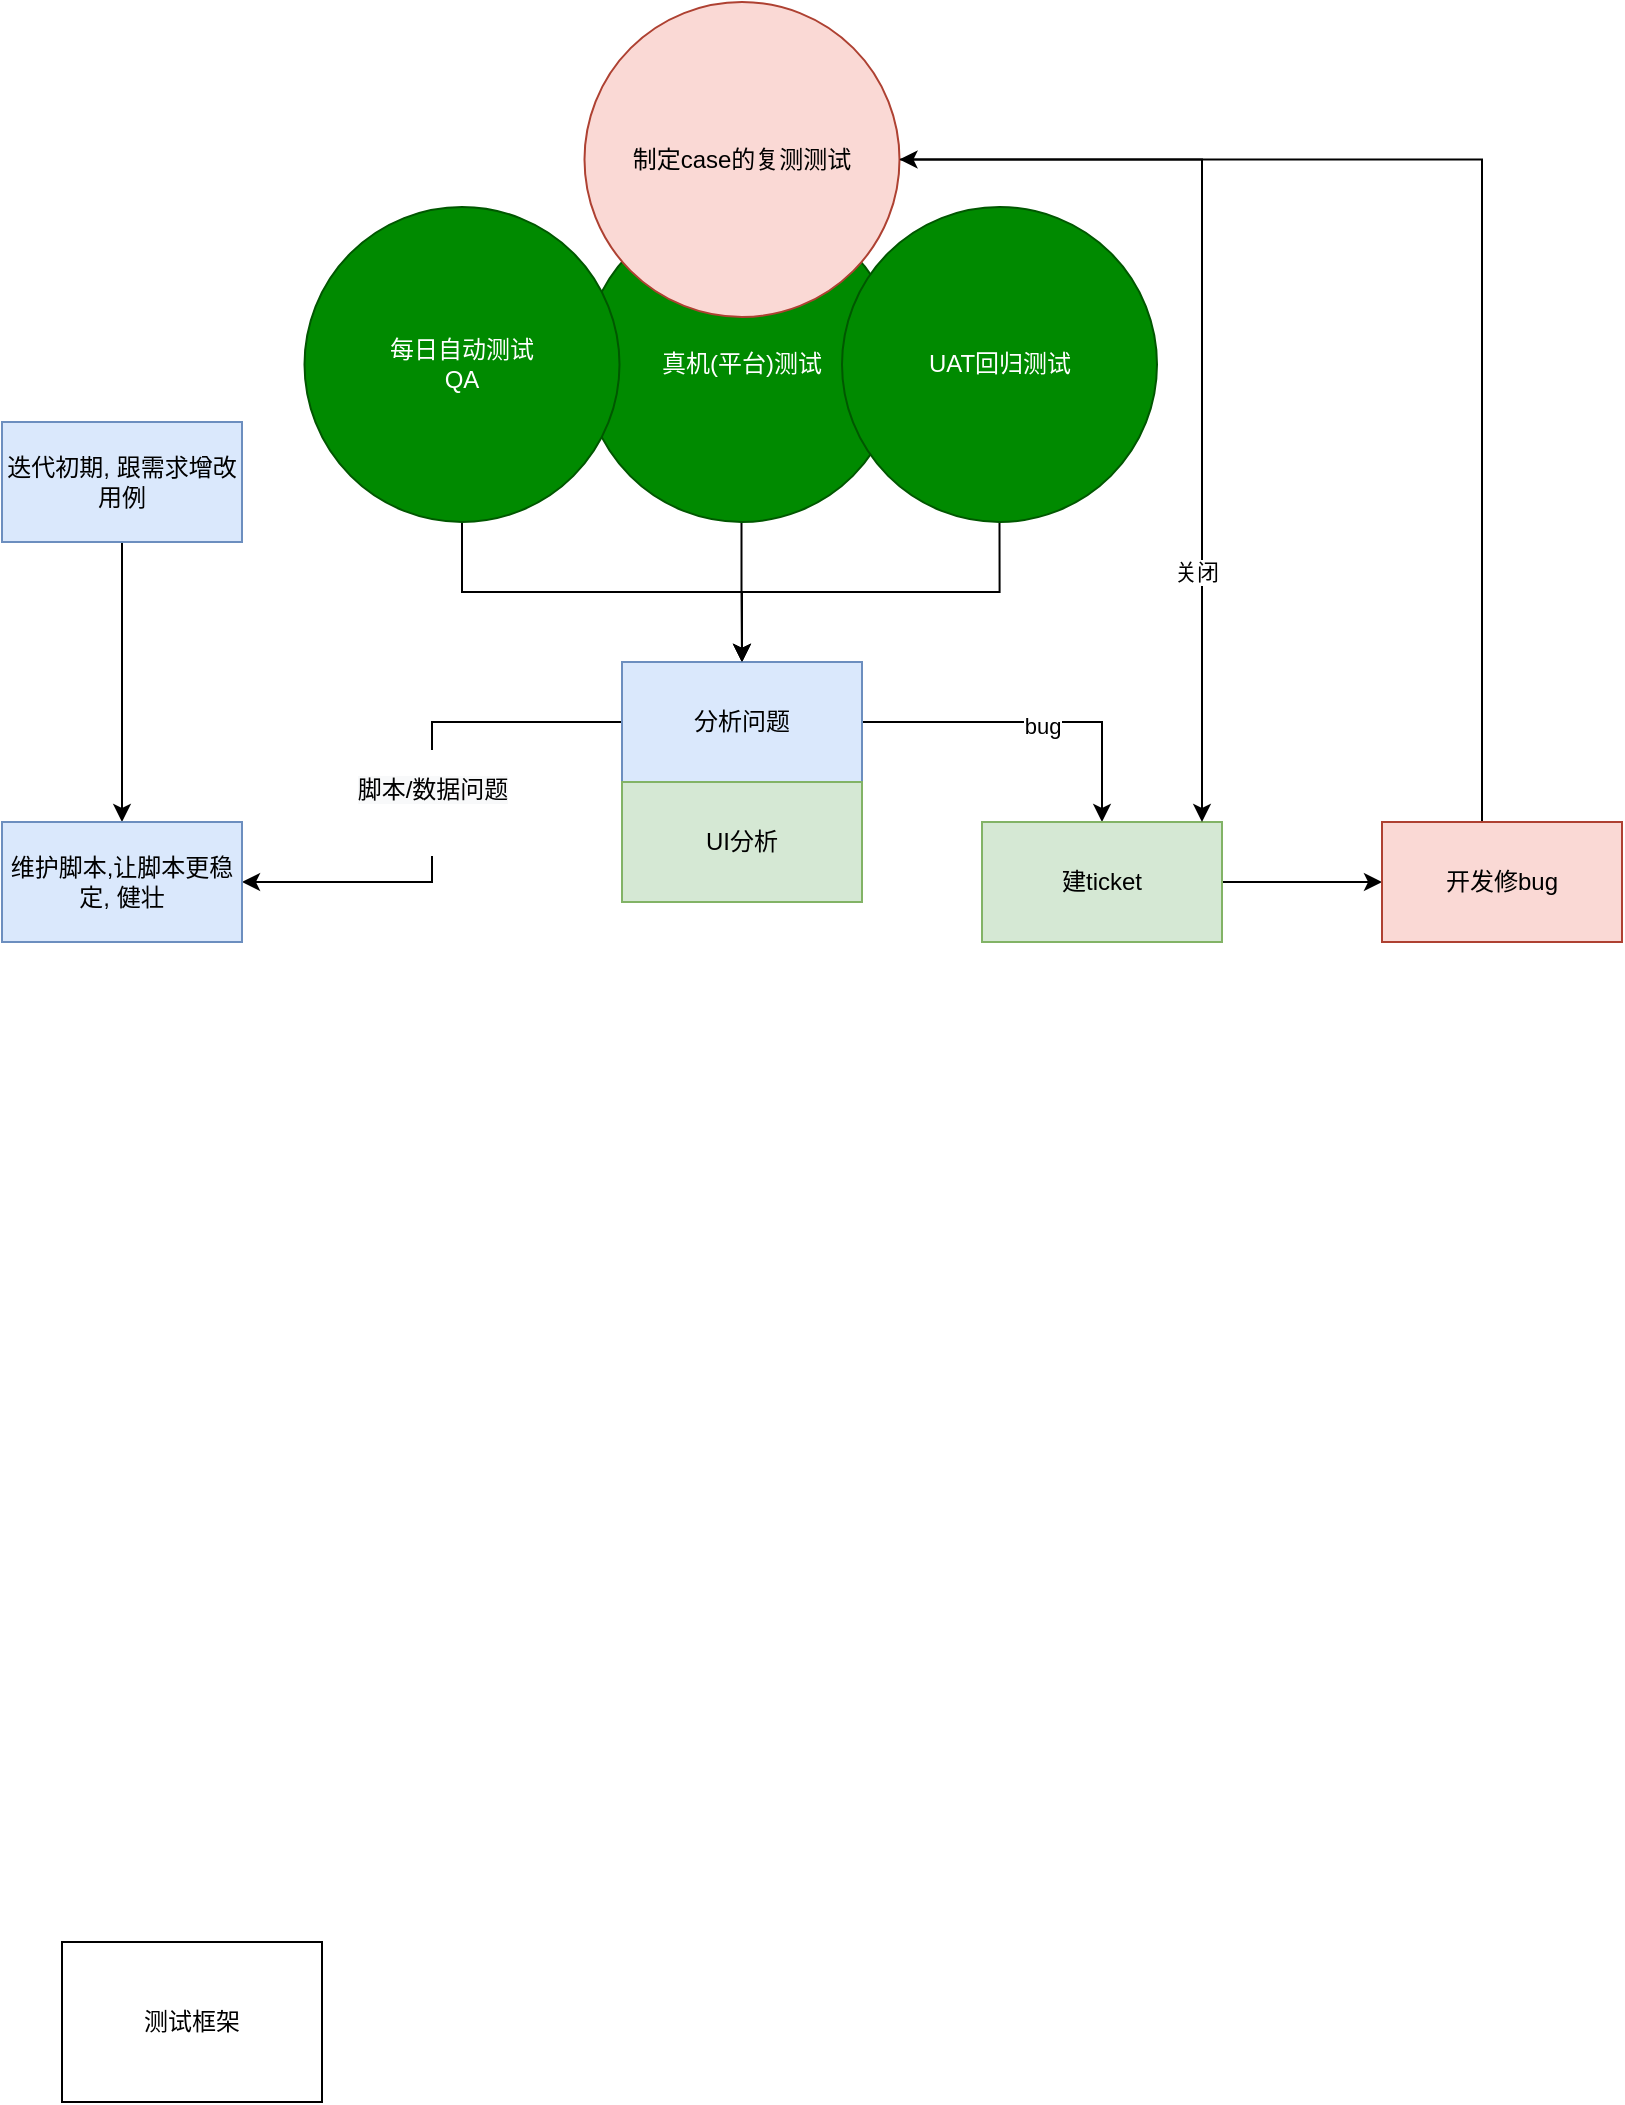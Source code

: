 <mxfile version="20.0.4" type="github">
  <diagram id="prtHgNgQTEPvFCAcTncT" name="Page-1">
    <mxGraphModel dx="2062" dy="2325" grid="1" gridSize="10" guides="1" tooltips="1" connect="1" arrows="1" fold="1" page="1" pageScale="1" pageWidth="827" pageHeight="1169" math="0" shadow="0">
      <root>
        <mxCell id="0" />
        <mxCell id="1" parent="0" />
        <mxCell id="tid1aa6X_NOi-bu087-6-1" value="测试框架" style="rounded=0;whiteSpace=wrap;html=1;" vertex="1" parent="1">
          <mxGeometry x="120" y="810" width="130" height="80" as="geometry" />
        </mxCell>
        <mxCell id="tid1aa6X_NOi-bu087-6-15" value="" style="edgeStyle=orthogonalEdgeStyle;rounded=0;orthogonalLoop=1;jettySize=auto;html=1;" edge="1" parent="1" source="tid1aa6X_NOi-bu087-6-2" target="tid1aa6X_NOi-bu087-6-14">
          <mxGeometry relative="1" as="geometry" />
        </mxCell>
        <mxCell id="tid1aa6X_NOi-bu087-6-2" value="迭代初期, 跟需求增改用例" style="rounded=0;whiteSpace=wrap;html=1;fillColor=#dae8fc;strokeColor=#6c8ebf;" vertex="1" parent="1">
          <mxGeometry x="90" y="50" width="120" height="60" as="geometry" />
        </mxCell>
        <mxCell id="tid1aa6X_NOi-bu087-6-10" value="" style="edgeStyle=orthogonalEdgeStyle;rounded=0;orthogonalLoop=1;jettySize=auto;html=1;exitX=0.5;exitY=1;exitDx=0;exitDy=0;" edge="1" parent="1" source="tid1aa6X_NOi-bu087-6-24" target="tid1aa6X_NOi-bu087-6-9">
          <mxGeometry relative="1" as="geometry">
            <mxPoint x="320" y="90" as="sourcePoint" />
          </mxGeometry>
        </mxCell>
        <mxCell id="tid1aa6X_NOi-bu087-6-11" style="edgeStyle=orthogonalEdgeStyle;rounded=0;orthogonalLoop=1;jettySize=auto;html=1;entryX=0.5;entryY=0;entryDx=0;entryDy=0;exitX=0.5;exitY=1;exitDx=0;exitDy=0;" edge="1" parent="1" source="tid1aa6X_NOi-bu087-6-25" target="tid1aa6X_NOi-bu087-6-9">
          <mxGeometry relative="1" as="geometry">
            <mxPoint x="680" y="70" as="sourcePoint" />
          </mxGeometry>
        </mxCell>
        <mxCell id="tid1aa6X_NOi-bu087-6-13" value="&#xa;&lt;span style=&quot;color: rgb(0, 0, 0); font-family: Helvetica; font-size: 12px; font-style: normal; font-variant-ligatures: normal; font-variant-caps: normal; font-weight: 400; letter-spacing: normal; orphans: 2; text-align: center; text-indent: 0px; text-transform: none; widows: 2; word-spacing: 0px; -webkit-text-stroke-width: 0px; background-color: rgb(248, 249, 250); text-decoration-thickness: initial; text-decoration-style: initial; text-decoration-color: initial; float: none; display: inline !important;&quot;&gt;脚本/数据问题&lt;/span&gt;&#xa;&#xa;" style="edgeStyle=orthogonalEdgeStyle;rounded=0;orthogonalLoop=1;jettySize=auto;html=1;entryX=1;entryY=0.5;entryDx=0;entryDy=0;strokeColor=default;" edge="1" parent="1" source="tid1aa6X_NOi-bu087-6-9" target="tid1aa6X_NOi-bu087-6-14">
          <mxGeometry relative="1" as="geometry">
            <mxPoint x="320" y="250" as="targetPoint" />
          </mxGeometry>
        </mxCell>
        <mxCell id="tid1aa6X_NOi-bu087-6-18" value="" style="edgeStyle=orthogonalEdgeStyle;rounded=0;orthogonalLoop=1;jettySize=auto;html=1;" edge="1" parent="1" source="tid1aa6X_NOi-bu087-6-9" target="tid1aa6X_NOi-bu087-6-17">
          <mxGeometry relative="1" as="geometry" />
        </mxCell>
        <mxCell id="tid1aa6X_NOi-bu087-6-28" value="bug" style="edgeLabel;html=1;align=center;verticalAlign=middle;resizable=0;points=[];" vertex="1" connectable="0" parent="tid1aa6X_NOi-bu087-6-18">
          <mxGeometry x="0.05" y="-2" relative="1" as="geometry">
            <mxPoint as="offset" />
          </mxGeometry>
        </mxCell>
        <mxCell id="tid1aa6X_NOi-bu087-6-9" value="分析问题" style="rounded=0;whiteSpace=wrap;html=1;fillColor=#dae8fc;strokeColor=#6c8ebf;" vertex="1" parent="1">
          <mxGeometry x="400" y="170" width="120" height="60" as="geometry" />
        </mxCell>
        <mxCell id="tid1aa6X_NOi-bu087-6-14" value="维护脚本,让脚本更稳定, 健壮" style="rounded=0;whiteSpace=wrap;html=1;fillColor=#dae8fc;strokeColor=#6c8ebf;" vertex="1" parent="1">
          <mxGeometry x="90" y="250" width="120" height="60" as="geometry" />
        </mxCell>
        <mxCell id="tid1aa6X_NOi-bu087-6-32" value="" style="edgeStyle=orthogonalEdgeStyle;rounded=0;orthogonalLoop=1;jettySize=auto;html=1;strokeColor=default;" edge="1" parent="1" source="tid1aa6X_NOi-bu087-6-17" target="tid1aa6X_NOi-bu087-6-31">
          <mxGeometry relative="1" as="geometry" />
        </mxCell>
        <mxCell id="tid1aa6X_NOi-bu087-6-17" value="建ticket" style="rounded=0;whiteSpace=wrap;html=1;fillColor=#d5e8d4;strokeColor=#82b366;" vertex="1" parent="1">
          <mxGeometry x="580" y="250" width="120" height="60" as="geometry" />
        </mxCell>
        <mxCell id="tid1aa6X_NOi-bu087-6-27" style="edgeStyle=orthogonalEdgeStyle;rounded=0;orthogonalLoop=1;jettySize=auto;html=1;entryX=0.5;entryY=0;entryDx=0;entryDy=0;" edge="1" parent="1" source="tid1aa6X_NOi-bu087-6-21" target="tid1aa6X_NOi-bu087-6-9">
          <mxGeometry relative="1" as="geometry" />
        </mxCell>
        <mxCell id="tid1aa6X_NOi-bu087-6-21" value="真机(平台)测试" style="ellipse;whiteSpace=wrap;html=1;aspect=fixed;fillColor=#008a00;fontColor=#ffffff;strokeColor=#005700;" vertex="1" parent="1">
          <mxGeometry x="381" y="-57.5" width="157.5" height="157.5" as="geometry" />
        </mxCell>
        <mxCell id="tid1aa6X_NOi-bu087-6-24" value="每日自动测试&lt;br&gt;QA" style="ellipse;whiteSpace=wrap;html=1;aspect=fixed;fillColor=#008a00;strokeColor=#005700;fontColor=#ffffff;" vertex="1" parent="1">
          <mxGeometry x="241.25" y="-57.5" width="157.5" height="157.5" as="geometry" />
        </mxCell>
        <mxCell id="tid1aa6X_NOi-bu087-6-25" value="UAT回归测试" style="ellipse;whiteSpace=wrap;html=1;aspect=fixed;fillColor=#008a00;fontColor=#ffffff;strokeColor=#005700;" vertex="1" parent="1">
          <mxGeometry x="510" y="-57.5" width="157.5" height="157.5" as="geometry" />
        </mxCell>
        <mxCell id="tid1aa6X_NOi-bu087-6-29" value="UI分析" style="rounded=0;whiteSpace=wrap;html=1;fillColor=#d5e8d4;strokeColor=#82b366;" vertex="1" parent="1">
          <mxGeometry x="400" y="230" width="120" height="60" as="geometry" />
        </mxCell>
        <mxCell id="tid1aa6X_NOi-bu087-6-34" style="edgeStyle=orthogonalEdgeStyle;rounded=0;orthogonalLoop=1;jettySize=auto;html=1;strokeColor=default;" edge="1" parent="1" source="tid1aa6X_NOi-bu087-6-30" target="tid1aa6X_NOi-bu087-6-17">
          <mxGeometry relative="1" as="geometry">
            <Array as="points">
              <mxPoint x="690" y="-81" />
            </Array>
          </mxGeometry>
        </mxCell>
        <mxCell id="tid1aa6X_NOi-bu087-6-35" value="关闭" style="edgeLabel;html=1;align=center;verticalAlign=middle;resizable=0;points=[];" vertex="1" connectable="0" parent="tid1aa6X_NOi-bu087-6-34">
          <mxGeometry x="0.482" y="-3" relative="1" as="geometry">
            <mxPoint as="offset" />
          </mxGeometry>
        </mxCell>
        <mxCell id="tid1aa6X_NOi-bu087-6-30" value="制定case的复测测试&lt;br&gt;" style="ellipse;whiteSpace=wrap;html=1;aspect=fixed;fillColor=#fad9d5;strokeColor=#ae4132;" vertex="1" parent="1">
          <mxGeometry x="381.25" y="-160" width="157.5" height="157.5" as="geometry" />
        </mxCell>
        <mxCell id="tid1aa6X_NOi-bu087-6-33" style="edgeStyle=orthogonalEdgeStyle;rounded=0;orthogonalLoop=1;jettySize=auto;html=1;entryX=1;entryY=0.5;entryDx=0;entryDy=0;strokeColor=default;" edge="1" parent="1" source="tid1aa6X_NOi-bu087-6-31" target="tid1aa6X_NOi-bu087-6-30">
          <mxGeometry relative="1" as="geometry">
            <Array as="points">
              <mxPoint x="830" y="-81" />
            </Array>
          </mxGeometry>
        </mxCell>
        <mxCell id="tid1aa6X_NOi-bu087-6-31" value="开发修bug" style="rounded=0;whiteSpace=wrap;html=1;fillColor=#fad9d5;strokeColor=#ae4132;" vertex="1" parent="1">
          <mxGeometry x="780" y="250" width="120" height="60" as="geometry" />
        </mxCell>
      </root>
    </mxGraphModel>
  </diagram>
</mxfile>
